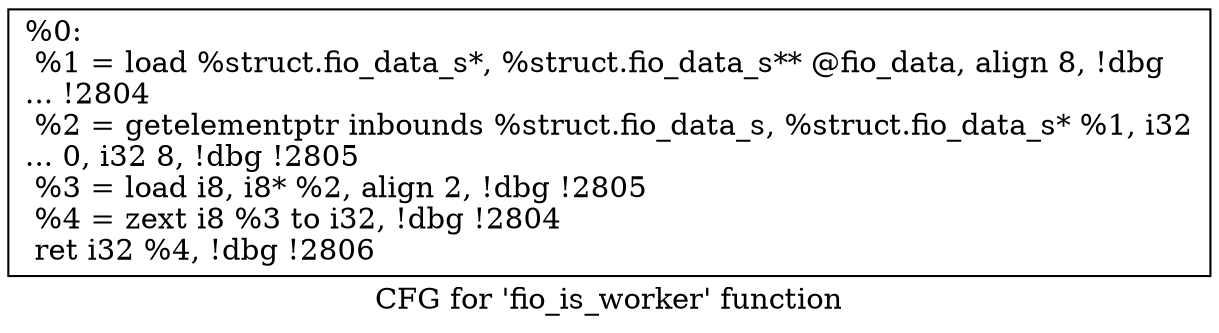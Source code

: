 digraph "CFG for 'fio_is_worker' function" {
	label="CFG for 'fio_is_worker' function";

	Node0x556851702a20 [shape=record,label="{%0:\l  %1 = load %struct.fio_data_s*, %struct.fio_data_s** @fio_data, align 8, !dbg\l... !2804\l  %2 = getelementptr inbounds %struct.fio_data_s, %struct.fio_data_s* %1, i32\l... 0, i32 8, !dbg !2805\l  %3 = load i8, i8* %2, align 2, !dbg !2805\l  %4 = zext i8 %3 to i32, !dbg !2804\l  ret i32 %4, !dbg !2806\l}"];
}
